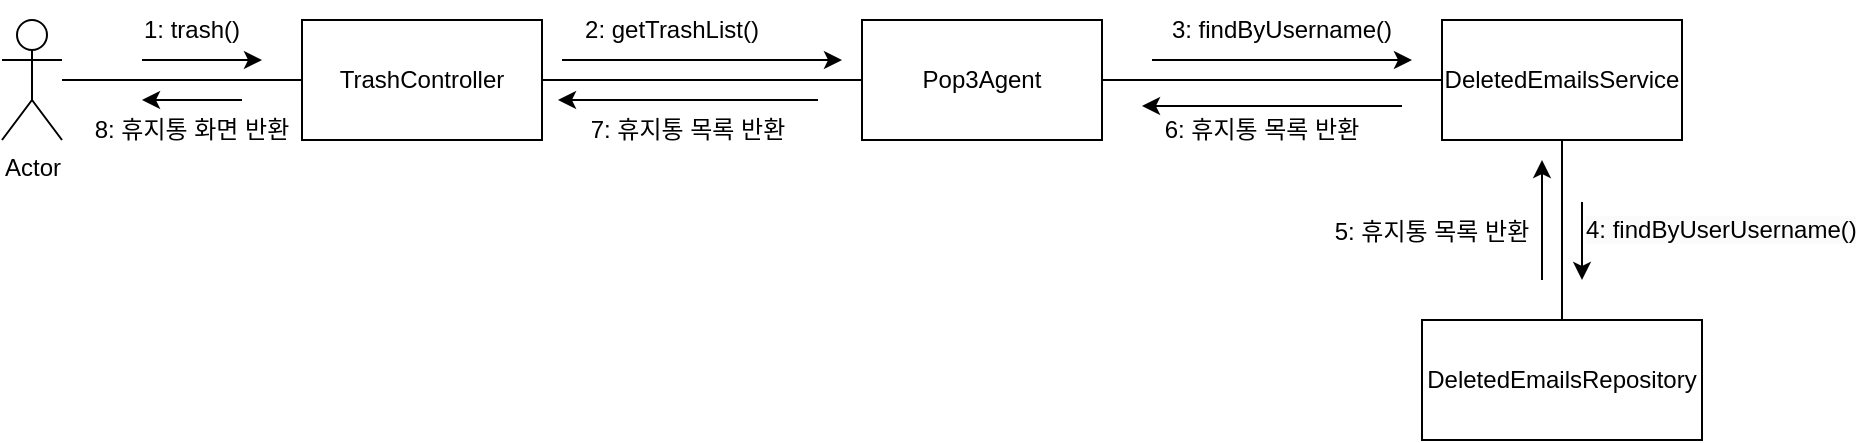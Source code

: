 <mxfile version="24.4.6" type="device">
  <diagram name="페이지-1" id="Ja1C__DSjcIJ0C1hhESr">
    <mxGraphModel dx="1373" dy="780" grid="1" gridSize="10" guides="1" tooltips="1" connect="1" arrows="1" fold="1" page="1" pageScale="1" pageWidth="827" pageHeight="1169" math="0" shadow="0">
      <root>
        <mxCell id="0" />
        <mxCell id="1" parent="0" />
        <mxCell id="cNlX0SK-06XZ1Ml3ea98-3" style="edgeStyle=orthogonalEdgeStyle;rounded=0;orthogonalLoop=1;jettySize=auto;html=1;exitX=1;exitY=0.5;exitDx=0;exitDy=0;endArrow=none;endFill=0;" parent="1" source="cNlX0SK-06XZ1Ml3ea98-1" target="cNlX0SK-06XZ1Ml3ea98-2" edge="1">
          <mxGeometry relative="1" as="geometry" />
        </mxCell>
        <mxCell id="csVU99W65jaAwJvi-pMV-2" style="edgeStyle=orthogonalEdgeStyle;rounded=0;orthogonalLoop=1;jettySize=auto;html=1;exitX=0;exitY=0.5;exitDx=0;exitDy=0;endArrow=none;endFill=0;" edge="1" parent="1" source="cNlX0SK-06XZ1Ml3ea98-1" target="csVU99W65jaAwJvi-pMV-1">
          <mxGeometry relative="1" as="geometry" />
        </mxCell>
        <mxCell id="cNlX0SK-06XZ1Ml3ea98-1" value="TrashController" style="rounded=0;whiteSpace=wrap;html=1;" parent="1" vertex="1">
          <mxGeometry x="100" y="530" width="120" height="60" as="geometry" />
        </mxCell>
        <mxCell id="cNlX0SK-06XZ1Ml3ea98-2" value="Pop3Agent" style="rounded=0;whiteSpace=wrap;html=1;" parent="1" vertex="1">
          <mxGeometry x="380" y="530" width="120" height="60" as="geometry" />
        </mxCell>
        <mxCell id="cNlX0SK-06XZ1Ml3ea98-4" value="DeletedEmailsService" style="rounded=0;whiteSpace=wrap;html=1;" parent="1" vertex="1">
          <mxGeometry x="670" y="530" width="120" height="60" as="geometry" />
        </mxCell>
        <mxCell id="cNlX0SK-06XZ1Ml3ea98-5" value="" style="endArrow=classic;html=1;rounded=0;" parent="1" edge="1">
          <mxGeometry width="50" height="50" relative="1" as="geometry">
            <mxPoint x="230" y="550" as="sourcePoint" />
            <mxPoint x="370" y="550" as="targetPoint" />
          </mxGeometry>
        </mxCell>
        <mxCell id="cNlX0SK-06XZ1Ml3ea98-6" value="1: trash()" style="text;html=1;align=center;verticalAlign=middle;whiteSpace=wrap;rounded=0;" parent="1" vertex="1">
          <mxGeometry x="-10" y="520" width="110" height="30" as="geometry" />
        </mxCell>
        <mxCell id="cNlX0SK-06XZ1Ml3ea98-7" value="3: findByUsername()" style="text;html=1;align=center;verticalAlign=middle;whiteSpace=wrap;rounded=0;" parent="1" vertex="1">
          <mxGeometry x="520" y="520" width="140" height="30" as="geometry" />
        </mxCell>
        <mxCell id="cNlX0SK-06XZ1Ml3ea98-9" value="" style="endArrow=none;html=1;rounded=0;entryX=0;entryY=0.5;entryDx=0;entryDy=0;exitX=1;exitY=0.5;exitDx=0;exitDy=0;" parent="1" source="cNlX0SK-06XZ1Ml3ea98-2" target="cNlX0SK-06XZ1Ml3ea98-4" edge="1">
          <mxGeometry width="50" height="50" relative="1" as="geometry">
            <mxPoint x="440" y="660" as="sourcePoint" />
            <mxPoint x="490" y="610" as="targetPoint" />
            <Array as="points">
              <mxPoint x="660" y="560" />
            </Array>
          </mxGeometry>
        </mxCell>
        <mxCell id="cNlX0SK-06XZ1Ml3ea98-10" value="" style="endArrow=classic;html=1;rounded=0;" parent="1" edge="1">
          <mxGeometry width="50" height="50" relative="1" as="geometry">
            <mxPoint x="525" y="550" as="sourcePoint" />
            <mxPoint x="655" y="550" as="targetPoint" />
          </mxGeometry>
        </mxCell>
        <mxCell id="cNlX0SK-06XZ1Ml3ea98-11" value="" style="endArrow=classic;html=1;rounded=0;" parent="1" edge="1">
          <mxGeometry width="50" height="50" relative="1" as="geometry">
            <mxPoint x="650" y="573" as="sourcePoint" />
            <mxPoint x="520" y="573" as="targetPoint" />
            <Array as="points">
              <mxPoint x="600" y="573" />
            </Array>
          </mxGeometry>
        </mxCell>
        <mxCell id="cNlX0SK-06XZ1Ml3ea98-12" value="6: 휴지통 목록 반환" style="text;html=1;align=center;verticalAlign=middle;whiteSpace=wrap;rounded=0;" parent="1" vertex="1">
          <mxGeometry x="460" y="570" width="240" height="30" as="geometry" />
        </mxCell>
        <mxCell id="cNlX0SK-06XZ1Ml3ea98-13" value="" style="endArrow=classic;html=1;rounded=0;" parent="1" edge="1">
          <mxGeometry width="50" height="50" relative="1" as="geometry">
            <mxPoint x="358" y="570" as="sourcePoint" />
            <mxPoint x="228" y="570" as="targetPoint" />
            <Array as="points">
              <mxPoint x="308" y="570" />
            </Array>
          </mxGeometry>
        </mxCell>
        <mxCell id="cNlX0SK-06XZ1Ml3ea98-14" value="7: 휴지통 목록 반환" style="text;html=1;align=center;verticalAlign=middle;whiteSpace=wrap;rounded=0;" parent="1" vertex="1">
          <mxGeometry x="173" y="570" width="240" height="30" as="geometry" />
        </mxCell>
        <mxCell id="cNlX0SK-06XZ1Ml3ea98-16" value="DeletedEmailsRepository" style="rounded=0;whiteSpace=wrap;html=1;" parent="1" vertex="1">
          <mxGeometry x="660" y="680" width="140" height="60" as="geometry" />
        </mxCell>
        <mxCell id="cNlX0SK-06XZ1Ml3ea98-17" value="" style="endArrow=none;html=1;rounded=0;entryX=0.5;entryY=1;entryDx=0;entryDy=0;exitX=0.5;exitY=0;exitDx=0;exitDy=0;" parent="1" source="cNlX0SK-06XZ1Ml3ea98-16" target="cNlX0SK-06XZ1Ml3ea98-4" edge="1">
          <mxGeometry width="50" height="50" relative="1" as="geometry">
            <mxPoint x="600" y="610" as="sourcePoint" />
            <mxPoint x="650" y="560" as="targetPoint" />
          </mxGeometry>
        </mxCell>
        <mxCell id="cNlX0SK-06XZ1Ml3ea98-18" value="&lt;span style=&quot;color: rgb(0, 0, 0); font-family: Helvetica; font-size: 12px; font-style: normal; font-variant-ligatures: normal; font-variant-caps: normal; font-weight: 400; letter-spacing: normal; orphans: 2; text-align: center; text-indent: 0px; text-transform: none; widows: 2; word-spacing: 0px; -webkit-text-stroke-width: 0px; white-space: normal; background-color: rgb(251, 251, 251); text-decoration-thickness: initial; text-decoration-style: initial; text-decoration-color: initial; display: inline !important; float: none;&quot;&gt;4: findByUserUsername()&lt;/span&gt;" style="text;whiteSpace=wrap;html=1;" parent="1" vertex="1">
          <mxGeometry x="740" y="621" width="140" height="40" as="geometry" />
        </mxCell>
        <mxCell id="cNlX0SK-06XZ1Ml3ea98-20" value="" style="endArrow=classic;html=1;rounded=0;exitX=0;exitY=0;exitDx=0;exitDy=0;" parent="1" source="cNlX0SK-06XZ1Ml3ea98-18" edge="1">
          <mxGeometry width="50" height="50" relative="1" as="geometry">
            <mxPoint x="510" y="600" as="sourcePoint" />
            <mxPoint x="740" y="660" as="targetPoint" />
          </mxGeometry>
        </mxCell>
        <mxCell id="cNlX0SK-06XZ1Ml3ea98-21" value="5: 휴지통 목록 반환" style="text;html=1;align=center;verticalAlign=middle;whiteSpace=wrap;rounded=0;" parent="1" vertex="1">
          <mxGeometry x="580" y="621" width="170" height="29" as="geometry" />
        </mxCell>
        <mxCell id="cNlX0SK-06XZ1Ml3ea98-22" value="" style="endArrow=classic;html=1;rounded=0;" parent="1" edge="1">
          <mxGeometry width="50" height="50" relative="1" as="geometry">
            <mxPoint x="720" y="660" as="sourcePoint" />
            <mxPoint x="720" y="600" as="targetPoint" />
            <Array as="points">
              <mxPoint x="720" y="630" />
            </Array>
          </mxGeometry>
        </mxCell>
        <mxCell id="csVU99W65jaAwJvi-pMV-1" value="Actor" style="shape=umlActor;verticalLabelPosition=bottom;verticalAlign=top;html=1;outlineConnect=0;" vertex="1" parent="1">
          <mxGeometry x="-50" y="530" width="30" height="60" as="geometry" />
        </mxCell>
        <mxCell id="csVU99W65jaAwJvi-pMV-3" value="2: getTrashList()" style="text;html=1;align=center;verticalAlign=middle;whiteSpace=wrap;rounded=0;" vertex="1" parent="1">
          <mxGeometry x="240" y="520" width="90" height="30" as="geometry" />
        </mxCell>
        <mxCell id="csVU99W65jaAwJvi-pMV-6" value="" style="endArrow=classic;html=1;rounded=0;" edge="1" parent="1">
          <mxGeometry width="50" height="50" relative="1" as="geometry">
            <mxPoint x="20" y="550" as="sourcePoint" />
            <mxPoint x="80" y="550" as="targetPoint" />
          </mxGeometry>
        </mxCell>
        <mxCell id="csVU99W65jaAwJvi-pMV-7" value="" style="endArrow=classic;html=1;rounded=0;" edge="1" parent="1">
          <mxGeometry width="50" height="50" relative="1" as="geometry">
            <mxPoint x="70" y="570" as="sourcePoint" />
            <mxPoint x="20" y="570" as="targetPoint" />
          </mxGeometry>
        </mxCell>
        <mxCell id="csVU99W65jaAwJvi-pMV-8" value="8: 휴지통 화면 반환" style="text;html=1;align=center;verticalAlign=middle;whiteSpace=wrap;rounded=0;" vertex="1" parent="1">
          <mxGeometry x="-10" y="570" width="110" height="30" as="geometry" />
        </mxCell>
      </root>
    </mxGraphModel>
  </diagram>
</mxfile>
